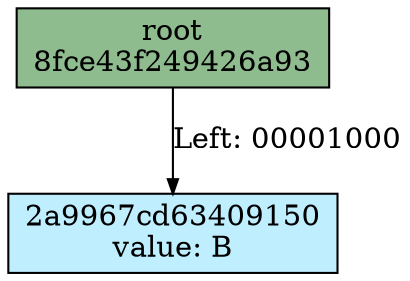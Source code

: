 Digraph merkletree {

h8fce43f249426a93 -> h2a9967cd63409150 [arrowsize=0.7 label="Left: 00001000" nojustify=true ];

Subgraph depth_0 {
rank=same

h8fce43f249426a93 [fillcolor=darkseagreen label="root\n8fce43f249426a93" ordering=out shape=box style=filled ];
}


Subgraph depth_256 {
rank=same

h2a9967cd63409150 [fillcolor=lightblue1 label="2a9967cd63409150\nvalue: B" ordering=out shape=box style=filled ];
}

}
